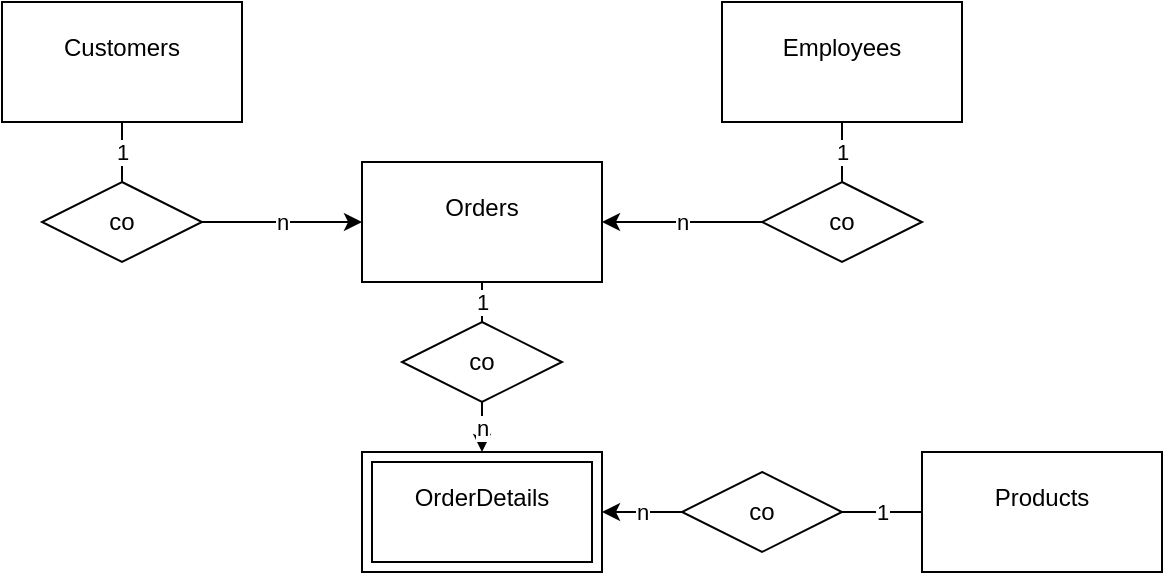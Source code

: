 <mxfile>
    <diagram id="LlbIStbixjar41ALzqbk" name="Page-1">
        <mxGraphModel dx="832" dy="659" grid="1" gridSize="10" guides="1" tooltips="1" connect="1" arrows="1" fold="1" page="1" pageScale="1" pageWidth="850" pageHeight="1100" math="0" shadow="0">
            <root>
                <mxCell id="0"/>
                <mxCell id="1" parent="0"/>
                <mxCell id="3" value="&#xa;Orders&#xa;&#xa;" style="rounded=0;whiteSpace=wrap;html=1;" vertex="1" parent="1">
                    <mxGeometry x="300" y="170" width="120" height="60" as="geometry"/>
                </mxCell>
                <mxCell id="4" value="&#xa;Products&#xa;&#xa;" style="rounded=0;whiteSpace=wrap;html=1;" vertex="1" parent="1">
                    <mxGeometry x="580" y="315" width="120" height="60" as="geometry"/>
                </mxCell>
                <mxCell id="5" value="&#xa;Customers&#xa;&#xa;" style="rounded=0;whiteSpace=wrap;html=1;" vertex="1" parent="1">
                    <mxGeometry x="120" y="90" width="120" height="60" as="geometry"/>
                </mxCell>
                <mxCell id="6" value="&#xa;Employees&#xa;&#xa;" style="rounded=0;whiteSpace=wrap;html=1;" vertex="1" parent="1">
                    <mxGeometry x="480" y="90" width="120" height="60" as="geometry"/>
                </mxCell>
                <mxCell id="8" value="" style="rounded=0;whiteSpace=wrap;html=1;" vertex="1" parent="1">
                    <mxGeometry x="300" y="315" width="120" height="60" as="geometry"/>
                </mxCell>
                <mxCell id="9" value="&#xa;OrderDetails&#xa;&#xa;" style="rounded=0;whiteSpace=wrap;html=1;" vertex="1" parent="1">
                    <mxGeometry x="305" y="320" width="110" height="50" as="geometry"/>
                </mxCell>
                <mxCell id="12" value="n" style="edgeStyle=none;html=1;" edge="1" parent="1" source="10" target="3">
                    <mxGeometry relative="1" as="geometry"/>
                </mxCell>
                <mxCell id="10" value="co" style="rhombus;whiteSpace=wrap;html=1;" vertex="1" parent="1">
                    <mxGeometry x="140" y="180" width="80" height="40" as="geometry"/>
                </mxCell>
                <mxCell id="11" value="1" style="endArrow=none;html=1;" edge="1" parent="1" source="10" target="5">
                    <mxGeometry width="50" height="50" relative="1" as="geometry">
                        <mxPoint x="90" y="290" as="sourcePoint"/>
                        <mxPoint x="140" y="240" as="targetPoint"/>
                    </mxGeometry>
                </mxCell>
                <mxCell id="13" value="n" style="edgeStyle=none;html=1;" edge="1" source="14" parent="1" target="3">
                    <mxGeometry relative="1" as="geometry">
                        <mxPoint x="660" y="260" as="targetPoint"/>
                    </mxGeometry>
                </mxCell>
                <mxCell id="14" value="co" style="rhombus;whiteSpace=wrap;html=1;" vertex="1" parent="1">
                    <mxGeometry x="500" y="180" width="80" height="40" as="geometry"/>
                </mxCell>
                <mxCell id="15" value="1" style="endArrow=none;html=1;" edge="1" source="14" parent="1" target="6">
                    <mxGeometry width="50" height="50" relative="1" as="geometry">
                        <mxPoint x="450" y="350" as="sourcePoint"/>
                        <mxPoint x="540" y="210" as="targetPoint"/>
                    </mxGeometry>
                </mxCell>
                <mxCell id="16" value="n" style="edgeStyle=none;html=1;entryX=1;entryY=0.5;entryDx=0;entryDy=0;" edge="1" source="17" parent="1" target="8">
                    <mxGeometry relative="1" as="geometry">
                        <mxPoint x="690" y="340" as="targetPoint"/>
                    </mxGeometry>
                </mxCell>
                <mxCell id="17" value="co" style="rhombus;whiteSpace=wrap;html=1;" vertex="1" parent="1">
                    <mxGeometry x="460" y="325" width="80" height="40" as="geometry"/>
                </mxCell>
                <mxCell id="18" value="1" style="endArrow=none;html=1;" edge="1" source="17" parent="1" target="4">
                    <mxGeometry width="50" height="50" relative="1" as="geometry">
                        <mxPoint x="480" y="430" as="sourcePoint"/>
                        <mxPoint x="570" y="290" as="targetPoint"/>
                    </mxGeometry>
                </mxCell>
                <mxCell id="19" value="n" style="edgeStyle=none;html=1;entryX=0.5;entryY=0;entryDx=0;entryDy=0;" edge="1" source="20" parent="1" target="8">
                    <mxGeometry relative="1" as="geometry">
                        <mxPoint x="500" y="290" as="targetPoint"/>
                    </mxGeometry>
                </mxCell>
                <mxCell id="20" value="co" style="rhombus;whiteSpace=wrap;html=1;" vertex="1" parent="1">
                    <mxGeometry x="320" y="250" width="80" height="40" as="geometry"/>
                </mxCell>
                <mxCell id="21" value="1" style="endArrow=none;html=1;" edge="1" source="20" parent="1" target="3">
                    <mxGeometry width="50" height="50" relative="1" as="geometry">
                        <mxPoint x="290" y="380" as="sourcePoint"/>
                        <mxPoint x="380" y="240" as="targetPoint"/>
                    </mxGeometry>
                </mxCell>
            </root>
        </mxGraphModel>
    </diagram>
</mxfile>